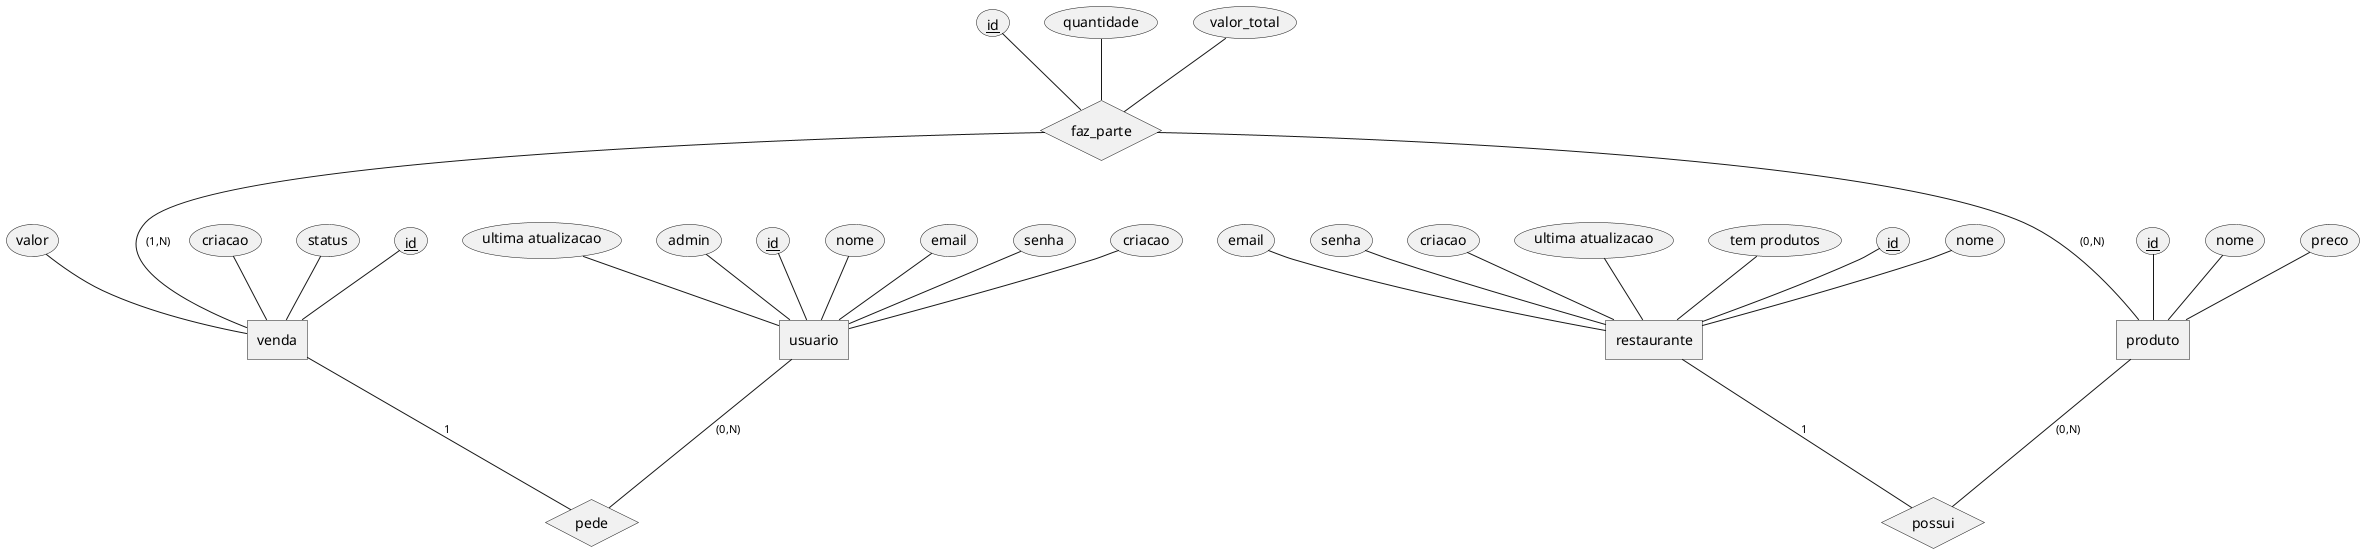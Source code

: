 @startchen

entity usuario{
id <<key>>
nome
email
senha
criacao
ultima atualizacao
admin
}

entity venda {
id <<key>>
valor
criacao
status
}

entity restaurante {
id <<key>>
nome
email
senha
criacao
ultima atualizacao
tem produtos
}

entity produto {
id <<key>>
nome
preco
}

relationship pede {
}

relationship possui {
}

relationship faz_parte{
id <<key>>
quantidade
valor_total
}

usuario -(0,N)- pede
venda -1- pede

restaurante -1- possui
produto -(0,N)- possui

faz_parte -(1,N)- venda
faz_parte -(0,N)- produto
@endchen